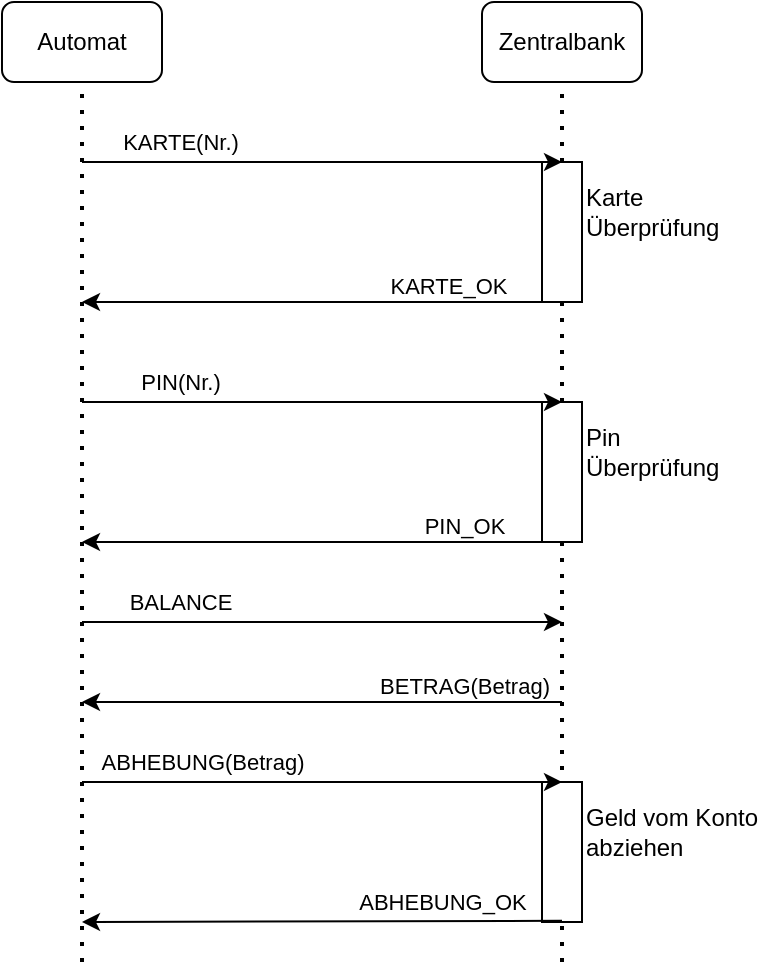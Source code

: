 <mxfile version="28.2.7">
  <diagram name="Seite-1" id="VkHfy1lJrVhi_DojeKMA">
    <mxGraphModel dx="1430" dy="937" grid="1" gridSize="10" guides="1" tooltips="1" connect="1" arrows="1" fold="1" page="1" pageScale="1" pageWidth="827" pageHeight="1169" math="0" shadow="0">
      <root>
        <mxCell id="0" />
        <mxCell id="1" parent="0" />
        <mxCell id="hmL2wzRKkX8d8I_z7GL0-1" value="Automat" style="rounded=1;whiteSpace=wrap;html=1;" parent="1" vertex="1">
          <mxGeometry x="240" y="40" width="80" height="40" as="geometry" />
        </mxCell>
        <mxCell id="hmL2wzRKkX8d8I_z7GL0-2" value="Zentralbank" style="rounded=1;whiteSpace=wrap;html=1;" parent="1" vertex="1">
          <mxGeometry x="480" y="40" width="80" height="40" as="geometry" />
        </mxCell>
        <mxCell id="hmL2wzRKkX8d8I_z7GL0-3" value="" style="endArrow=none;dashed=1;html=1;dashPattern=1 3;strokeWidth=2;rounded=0;entryX=0.5;entryY=1;entryDx=0;entryDy=0;" parent="1" target="hmL2wzRKkX8d8I_z7GL0-1" edge="1">
          <mxGeometry width="50" height="50" relative="1" as="geometry">
            <mxPoint x="280" y="520" as="sourcePoint" />
            <mxPoint x="470" y="390" as="targetPoint" />
          </mxGeometry>
        </mxCell>
        <mxCell id="hmL2wzRKkX8d8I_z7GL0-5" value="" style="endArrow=none;dashed=1;html=1;dashPattern=1 3;strokeWidth=2;rounded=0;entryX=0.5;entryY=1;entryDx=0;entryDy=0;" parent="1" edge="1" target="hmL2wzRKkX8d8I_z7GL0-2">
          <mxGeometry width="50" height="50" relative="1" as="geometry">
            <mxPoint x="520" y="520" as="sourcePoint" />
            <mxPoint x="520" y="120" as="targetPoint" />
          </mxGeometry>
        </mxCell>
        <mxCell id="aCf9THpuFYjT0nlikfZf-5" value="" style="whiteSpace=wrap;html=1;" vertex="1" parent="1">
          <mxGeometry x="510" y="120" width="20" height="70" as="geometry" />
        </mxCell>
        <mxCell id="aCf9THpuFYjT0nlikfZf-3" value="" style="endArrow=classic;html=1;rounded=0;" edge="1" parent="1">
          <mxGeometry width="50" height="50" relative="1" as="geometry">
            <mxPoint x="280" y="120" as="sourcePoint" />
            <mxPoint x="520" y="120" as="targetPoint" />
          </mxGeometry>
        </mxCell>
        <mxCell id="aCf9THpuFYjT0nlikfZf-4" value="KARTE(Nr.)" style="edgeLabel;html=1;align=center;verticalAlign=middle;resizable=0;points=[];" vertex="1" connectable="0" parent="aCf9THpuFYjT0nlikfZf-3">
          <mxGeometry x="-0.592" y="1" relative="1" as="geometry">
            <mxPoint y="-9" as="offset" />
          </mxGeometry>
        </mxCell>
        <mxCell id="aCf9THpuFYjT0nlikfZf-6" value="&lt;div&gt;Karte&lt;/div&gt;&lt;div&gt;Überprüfung&lt;/div&gt;" style="text;html=1;whiteSpace=wrap;strokeColor=none;fillColor=none;align=left;verticalAlign=middle;rounded=0;" vertex="1" parent="1">
          <mxGeometry x="530" y="130" width="70" height="30" as="geometry" />
        </mxCell>
        <mxCell id="aCf9THpuFYjT0nlikfZf-7" value="" style="endArrow=classic;html=1;rounded=0;" edge="1" parent="1">
          <mxGeometry width="50" height="50" relative="1" as="geometry">
            <mxPoint x="510" y="190" as="sourcePoint" />
            <mxPoint x="280" y="190" as="targetPoint" />
          </mxGeometry>
        </mxCell>
        <mxCell id="aCf9THpuFYjT0nlikfZf-8" value="KARTE_OK" style="edgeLabel;html=1;align=center;verticalAlign=middle;resizable=0;points=[];" vertex="1" connectable="0" parent="aCf9THpuFYjT0nlikfZf-7">
          <mxGeometry x="-0.592" y="1" relative="1" as="geometry">
            <mxPoint y="-9" as="offset" />
          </mxGeometry>
        </mxCell>
        <mxCell id="aCf9THpuFYjT0nlikfZf-11" value="" style="whiteSpace=wrap;html=1;" vertex="1" parent="1">
          <mxGeometry x="510" y="240" width="20" height="70" as="geometry" />
        </mxCell>
        <mxCell id="aCf9THpuFYjT0nlikfZf-12" value="&lt;div&gt;Pin Überprüfung&lt;/div&gt;" style="text;html=1;whiteSpace=wrap;strokeColor=none;fillColor=none;align=left;verticalAlign=middle;rounded=0;" vertex="1" parent="1">
          <mxGeometry x="530" y="250" width="70" height="30" as="geometry" />
        </mxCell>
        <mxCell id="aCf9THpuFYjT0nlikfZf-9" value="" style="endArrow=classic;html=1;rounded=0;" edge="1" parent="1">
          <mxGeometry width="50" height="50" relative="1" as="geometry">
            <mxPoint x="280" y="240" as="sourcePoint" />
            <mxPoint x="520" y="240" as="targetPoint" />
          </mxGeometry>
        </mxCell>
        <mxCell id="aCf9THpuFYjT0nlikfZf-10" value="PIN(Nr.)" style="edgeLabel;html=1;align=center;verticalAlign=middle;resizable=0;points=[];" vertex="1" connectable="0" parent="aCf9THpuFYjT0nlikfZf-9">
          <mxGeometry x="-0.592" y="1" relative="1" as="geometry">
            <mxPoint y="-9" as="offset" />
          </mxGeometry>
        </mxCell>
        <mxCell id="aCf9THpuFYjT0nlikfZf-13" value="" style="endArrow=classic;html=1;rounded=0;" edge="1" parent="1">
          <mxGeometry width="50" height="50" relative="1" as="geometry">
            <mxPoint x="520" y="310" as="sourcePoint" />
            <mxPoint x="280" y="310" as="targetPoint" />
          </mxGeometry>
        </mxCell>
        <mxCell id="aCf9THpuFYjT0nlikfZf-14" value="PIN_OK" style="edgeLabel;html=1;align=center;verticalAlign=middle;resizable=0;points=[];" vertex="1" connectable="0" parent="aCf9THpuFYjT0nlikfZf-13">
          <mxGeometry x="-0.592" y="1" relative="1" as="geometry">
            <mxPoint y="-9" as="offset" />
          </mxGeometry>
        </mxCell>
        <mxCell id="aCf9THpuFYjT0nlikfZf-15" value="" style="endArrow=classic;html=1;rounded=0;" edge="1" parent="1">
          <mxGeometry width="50" height="50" relative="1" as="geometry">
            <mxPoint x="280" y="350" as="sourcePoint" />
            <mxPoint x="520" y="350" as="targetPoint" />
          </mxGeometry>
        </mxCell>
        <mxCell id="aCf9THpuFYjT0nlikfZf-16" value="BALANCE" style="edgeLabel;html=1;align=center;verticalAlign=middle;resizable=0;points=[];" vertex="1" connectable="0" parent="aCf9THpuFYjT0nlikfZf-15">
          <mxGeometry x="-0.592" y="1" relative="1" as="geometry">
            <mxPoint y="-9" as="offset" />
          </mxGeometry>
        </mxCell>
        <mxCell id="aCf9THpuFYjT0nlikfZf-17" value="" style="endArrow=classic;html=1;rounded=0;" edge="1" parent="1">
          <mxGeometry width="50" height="50" relative="1" as="geometry">
            <mxPoint x="520" y="390" as="sourcePoint" />
            <mxPoint x="280" y="390" as="targetPoint" />
          </mxGeometry>
        </mxCell>
        <mxCell id="aCf9THpuFYjT0nlikfZf-18" value="BETRAG(Betrag)" style="edgeLabel;html=1;align=center;verticalAlign=middle;resizable=0;points=[];" vertex="1" connectable="0" parent="aCf9THpuFYjT0nlikfZf-17">
          <mxGeometry x="-0.592" y="1" relative="1" as="geometry">
            <mxPoint y="-9" as="offset" />
          </mxGeometry>
        </mxCell>
        <mxCell id="aCf9THpuFYjT0nlikfZf-21" value="" style="whiteSpace=wrap;html=1;" vertex="1" parent="1">
          <mxGeometry x="510" y="430" width="20" height="70" as="geometry" />
        </mxCell>
        <mxCell id="aCf9THpuFYjT0nlikfZf-19" value="" style="endArrow=classic;html=1;rounded=0;" edge="1" parent="1">
          <mxGeometry width="50" height="50" relative="1" as="geometry">
            <mxPoint x="280" y="430" as="sourcePoint" />
            <mxPoint x="520" y="430" as="targetPoint" />
          </mxGeometry>
        </mxCell>
        <mxCell id="aCf9THpuFYjT0nlikfZf-20" value="ABHEBUNG(Betrag)" style="edgeLabel;html=1;align=center;verticalAlign=middle;resizable=0;points=[];" vertex="1" connectable="0" parent="aCf9THpuFYjT0nlikfZf-19">
          <mxGeometry x="-0.592" y="1" relative="1" as="geometry">
            <mxPoint x="11" y="-9" as="offset" />
          </mxGeometry>
        </mxCell>
        <mxCell id="aCf9THpuFYjT0nlikfZf-22" value="Geld vom Konto abziehen" style="text;html=1;whiteSpace=wrap;strokeColor=none;fillColor=none;align=left;verticalAlign=middle;rounded=0;" vertex="1" parent="1">
          <mxGeometry x="530" y="440" width="90" height="30" as="geometry" />
        </mxCell>
        <mxCell id="aCf9THpuFYjT0nlikfZf-24" value="" style="edgeStyle=none;orthogonalLoop=1;jettySize=auto;html=1;rounded=0;" edge="1" parent="1">
          <mxGeometry width="100" relative="1" as="geometry">
            <mxPoint x="520" y="499.41" as="sourcePoint" />
            <mxPoint x="280" y="500" as="targetPoint" />
            <Array as="points" />
          </mxGeometry>
        </mxCell>
        <mxCell id="aCf9THpuFYjT0nlikfZf-25" value="ABHEBUNG_OK" style="edgeLabel;html=1;align=center;verticalAlign=middle;resizable=0;points=[];" vertex="1" connectable="0" parent="aCf9THpuFYjT0nlikfZf-24">
          <mxGeometry x="0.473" y="-1" relative="1" as="geometry">
            <mxPoint x="117" y="-9" as="offset" />
          </mxGeometry>
        </mxCell>
      </root>
    </mxGraphModel>
  </diagram>
</mxfile>
